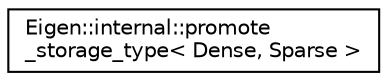 digraph "Graphical Class Hierarchy"
{
  edge [fontname="Helvetica",fontsize="10",labelfontname="Helvetica",labelfontsize="10"];
  node [fontname="Helvetica",fontsize="10",shape=record];
  rankdir="LR";
  Node1 [label="Eigen::internal::promote\l_storage_type\< Dense, Sparse \>",height=0.2,width=0.4,color="black", fillcolor="white", style="filled",URL="$struct_eigen_1_1internal_1_1promote__storage__type_3_01_dense_00_01_sparse_01_4.html"];
}
